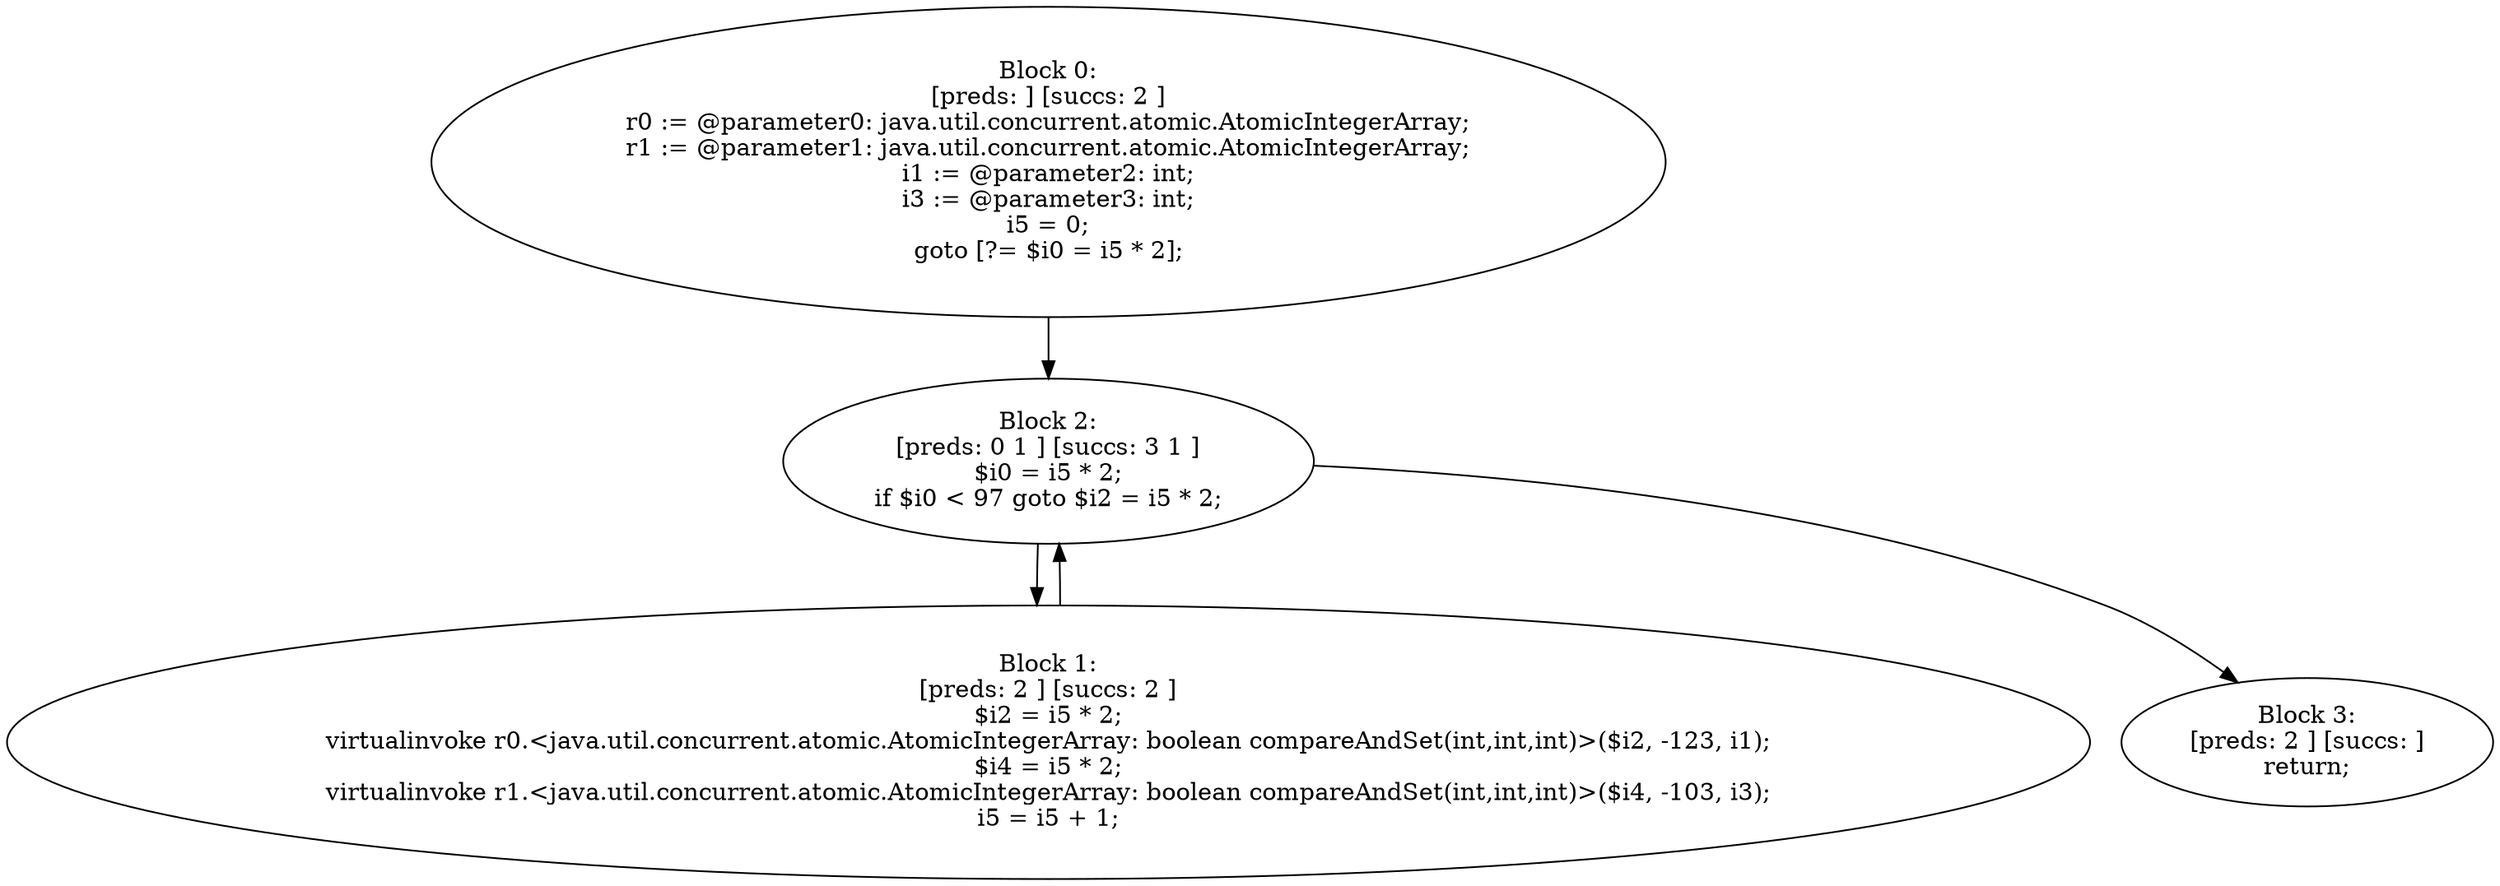 digraph "unitGraph" {
    "Block 0:
[preds: ] [succs: 2 ]
r0 := @parameter0: java.util.concurrent.atomic.AtomicIntegerArray;
r1 := @parameter1: java.util.concurrent.atomic.AtomicIntegerArray;
i1 := @parameter2: int;
i3 := @parameter3: int;
i5 = 0;
goto [?= $i0 = i5 * 2];
"
    "Block 1:
[preds: 2 ] [succs: 2 ]
$i2 = i5 * 2;
virtualinvoke r0.<java.util.concurrent.atomic.AtomicIntegerArray: boolean compareAndSet(int,int,int)>($i2, -123, i1);
$i4 = i5 * 2;
virtualinvoke r1.<java.util.concurrent.atomic.AtomicIntegerArray: boolean compareAndSet(int,int,int)>($i4, -103, i3);
i5 = i5 + 1;
"
    "Block 2:
[preds: 0 1 ] [succs: 3 1 ]
$i0 = i5 * 2;
if $i0 < 97 goto $i2 = i5 * 2;
"
    "Block 3:
[preds: 2 ] [succs: ]
return;
"
    "Block 0:
[preds: ] [succs: 2 ]
r0 := @parameter0: java.util.concurrent.atomic.AtomicIntegerArray;
r1 := @parameter1: java.util.concurrent.atomic.AtomicIntegerArray;
i1 := @parameter2: int;
i3 := @parameter3: int;
i5 = 0;
goto [?= $i0 = i5 * 2];
"->"Block 2:
[preds: 0 1 ] [succs: 3 1 ]
$i0 = i5 * 2;
if $i0 < 97 goto $i2 = i5 * 2;
";
    "Block 1:
[preds: 2 ] [succs: 2 ]
$i2 = i5 * 2;
virtualinvoke r0.<java.util.concurrent.atomic.AtomicIntegerArray: boolean compareAndSet(int,int,int)>($i2, -123, i1);
$i4 = i5 * 2;
virtualinvoke r1.<java.util.concurrent.atomic.AtomicIntegerArray: boolean compareAndSet(int,int,int)>($i4, -103, i3);
i5 = i5 + 1;
"->"Block 2:
[preds: 0 1 ] [succs: 3 1 ]
$i0 = i5 * 2;
if $i0 < 97 goto $i2 = i5 * 2;
";
    "Block 2:
[preds: 0 1 ] [succs: 3 1 ]
$i0 = i5 * 2;
if $i0 < 97 goto $i2 = i5 * 2;
"->"Block 3:
[preds: 2 ] [succs: ]
return;
";
    "Block 2:
[preds: 0 1 ] [succs: 3 1 ]
$i0 = i5 * 2;
if $i0 < 97 goto $i2 = i5 * 2;
"->"Block 1:
[preds: 2 ] [succs: 2 ]
$i2 = i5 * 2;
virtualinvoke r0.<java.util.concurrent.atomic.AtomicIntegerArray: boolean compareAndSet(int,int,int)>($i2, -123, i1);
$i4 = i5 * 2;
virtualinvoke r1.<java.util.concurrent.atomic.AtomicIntegerArray: boolean compareAndSet(int,int,int)>($i4, -103, i3);
i5 = i5 + 1;
";
}
